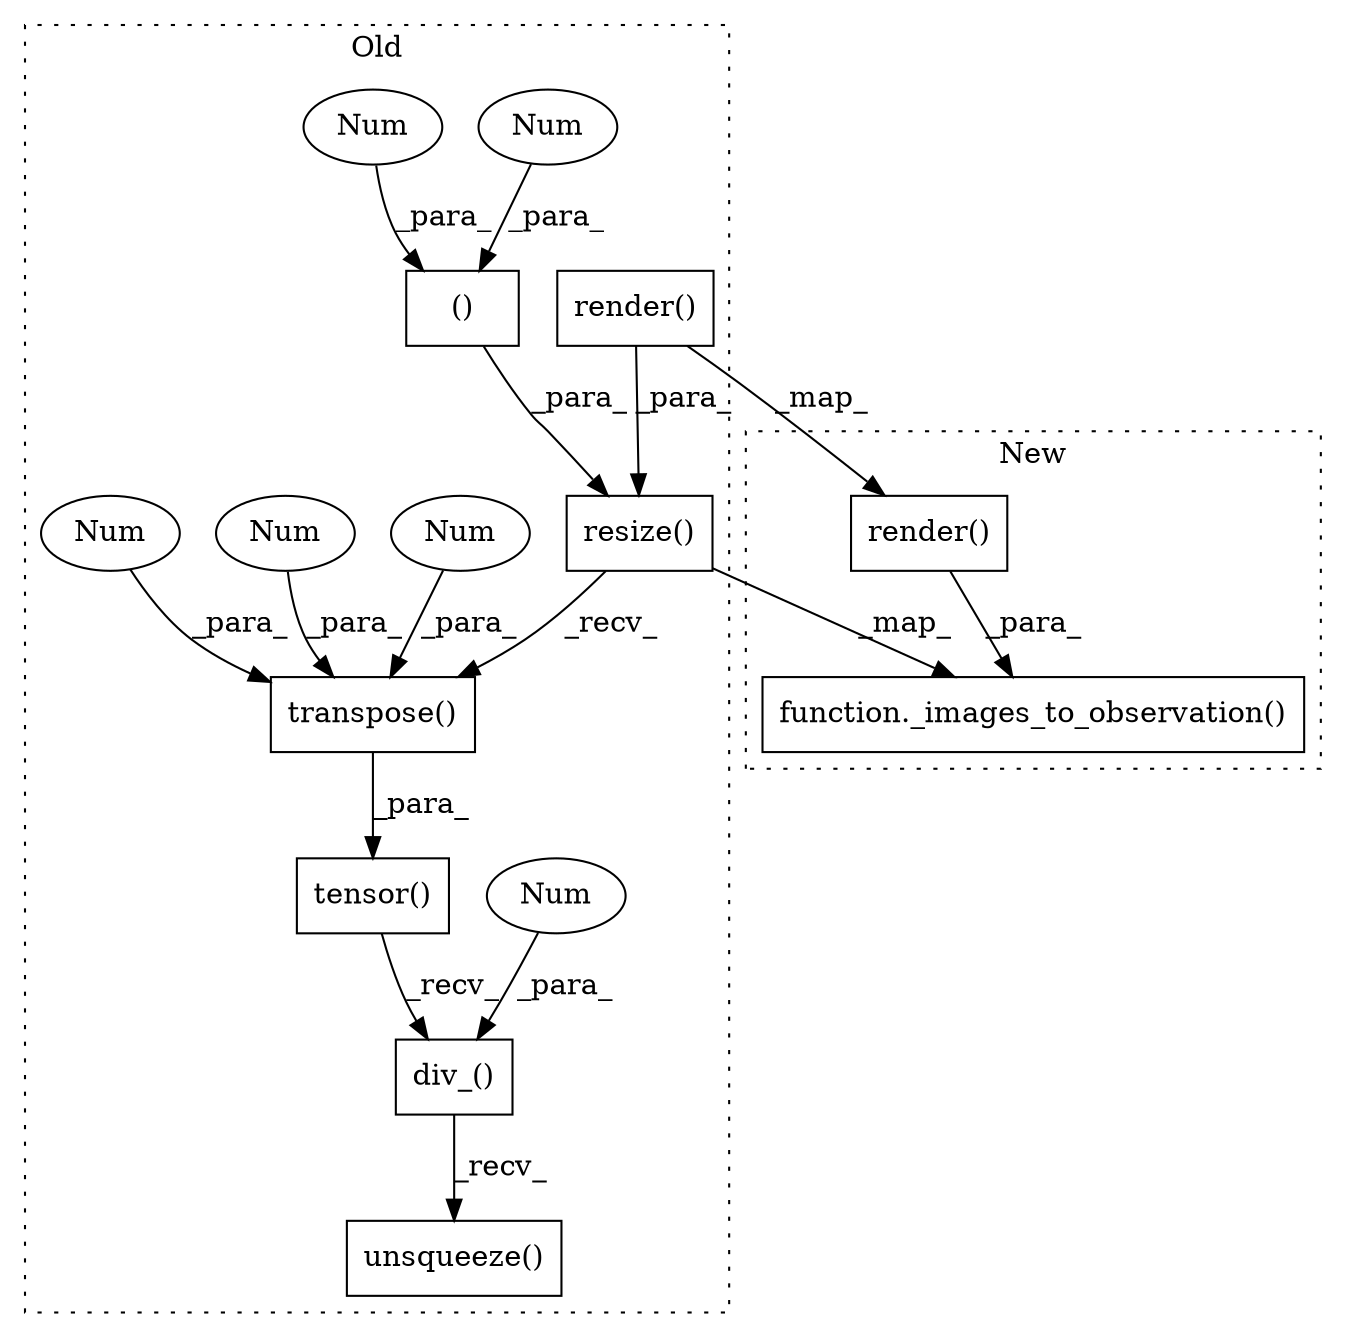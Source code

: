 digraph G {
subgraph cluster0 {
1 [label="resize()" a="75" s="2294,2352" l="11,33" shape="box"];
3 [label="tensor()" a="75" s="2281,2404" l="13,22" shape="box"];
4 [label="()" a="54" s="2347" l="4" shape="box"];
5 [label="transpose()" a="75" s="2294,2403" l="102,1" shape="box"];
6 [label="unsqueeze()" a="75" s="2281" l="172" shape="box"];
7 [label="div_()" a="75" s="2281,2435" l="151,1" shape="box"];
8 [label="Num" a="76" s="2345" l="2" shape="ellipse"];
9 [label="Num" a="76" s="2432" l="3" shape="ellipse"];
10 [label="Num" a="76" s="2399" l="1" shape="ellipse"];
11 [label="Num" a="76" s="2402" l="1" shape="ellipse"];
12 [label="Num" a="76" s="2349" l="2" shape="ellipse"];
13 [label="Num" a="76" s="2396" l="1" shape="ellipse"];
14 [label="render()" a="75" s="2305" l="37" shape="box"];
label = "Old";
style="dotted";
}
subgraph cluster1 {
2 [label="function._images_to_observation()" a="75" s="2779,2855" l="23,1" shape="box"];
15 [label="render()" a="75" s="2802" l="37" shape="box"];
label = "New";
style="dotted";
}
1 -> 2 [label="_map_"];
1 -> 5 [label="_recv_"];
3 -> 7 [label="_recv_"];
4 -> 1 [label="_para_"];
5 -> 3 [label="_para_"];
7 -> 6 [label="_recv_"];
8 -> 4 [label="_para_"];
9 -> 7 [label="_para_"];
10 -> 5 [label="_para_"];
11 -> 5 [label="_para_"];
12 -> 4 [label="_para_"];
13 -> 5 [label="_para_"];
14 -> 15 [label="_map_"];
14 -> 1 [label="_para_"];
15 -> 2 [label="_para_"];
}
